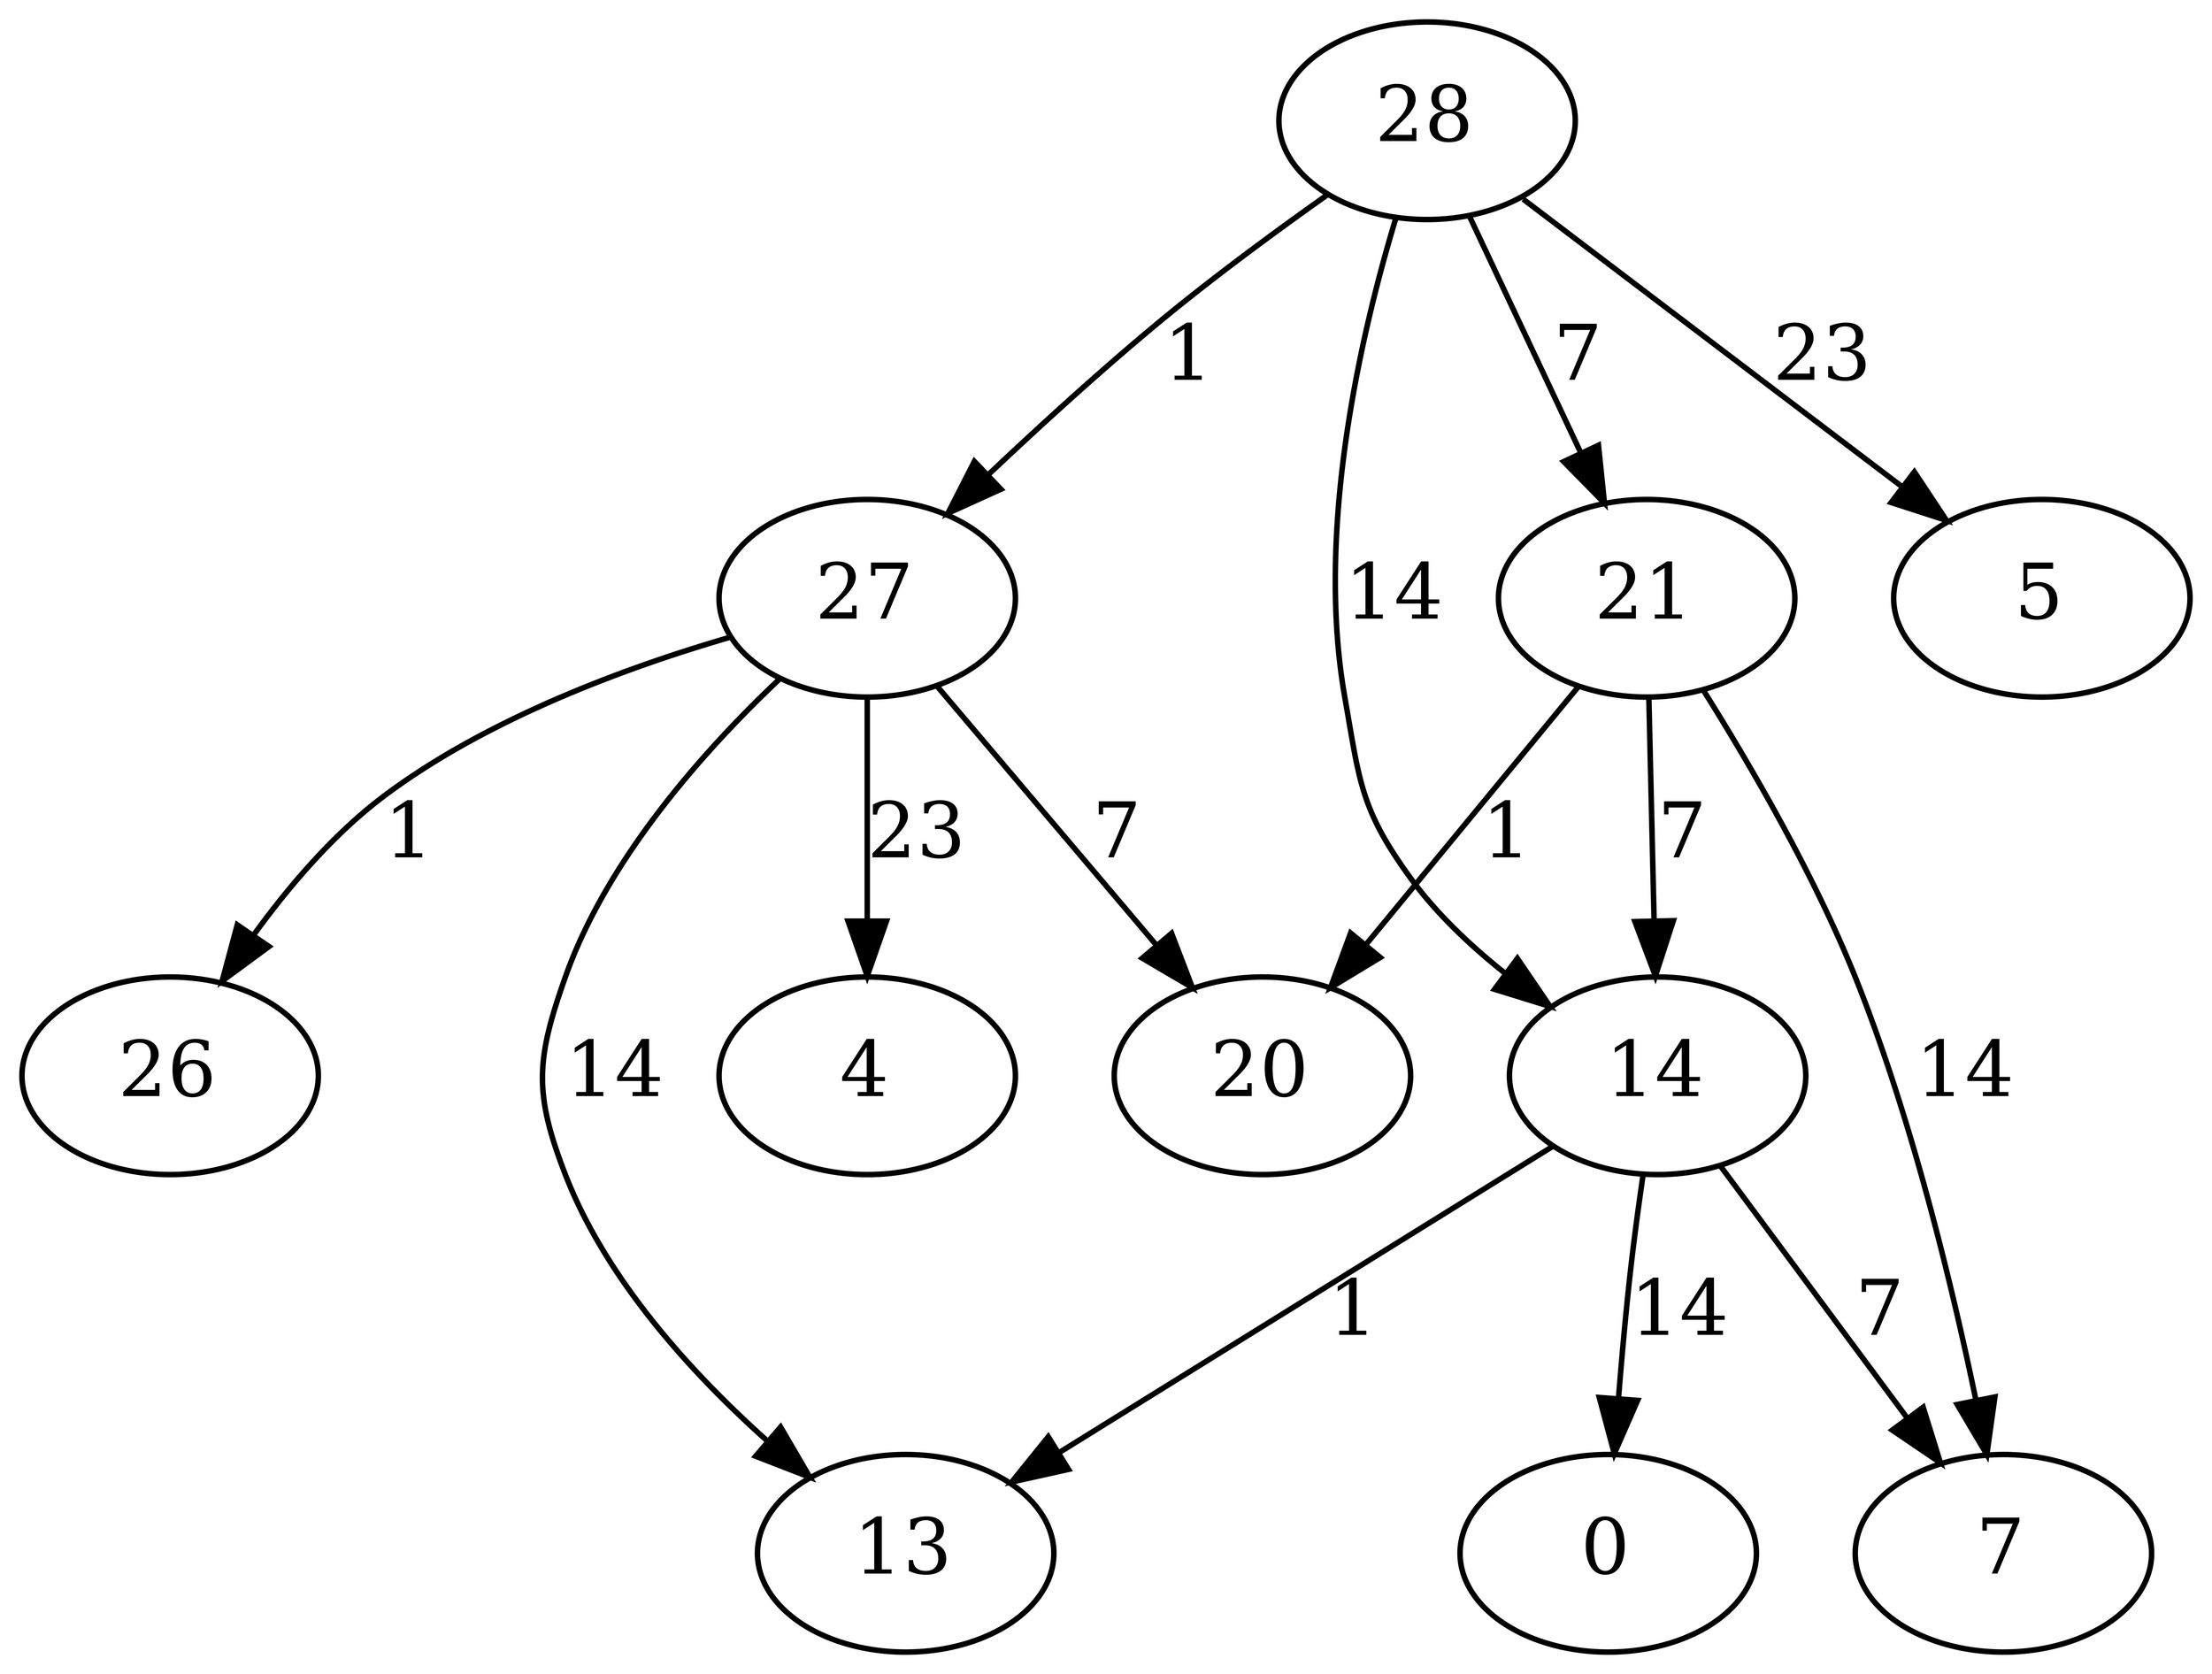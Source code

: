 // Arbre
digraph {
	size="50,50!"
	28 -> 27 [label=1]
	28 -> 21 [label=7]
	28 -> 14 [label=14]
	21 -> 14 [label=7]
	28 -> 5 [label=23]
	27 -> 26 [label=1]
	27 -> 20 [label=7]
	21 -> 20 [label=1]
	27 -> 13 [label=14]
	14 -> 13 [label=1]
	27 -> 4 [label=23]
	21 -> 7 [label=14]
	14 -> 7 [label=7]
	14 -> 0 [label=14]
}

